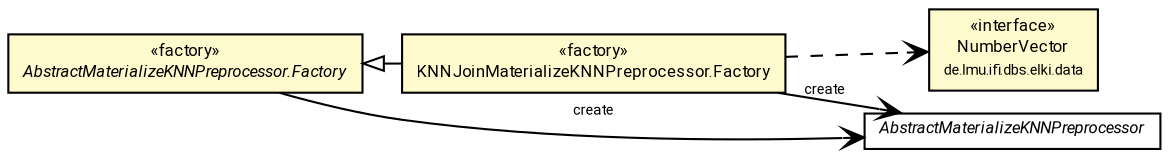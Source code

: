 #!/usr/local/bin/dot
#
# Class diagram 
# Generated by UMLGraph version R5_7_2-60-g0e99a6 (http://www.spinellis.gr/umlgraph/)
#

digraph G {
	graph [fontnames="svg"]
	edge [fontname="Roboto",fontsize=7,labelfontname="Roboto",labelfontsize=7,color="black"];
	node [fontname="Roboto",fontcolor="black",fontsize=8,shape=plaintext,margin=0,width=0,height=0];
	nodesep=0.15;
	ranksep=0.25;
	rankdir=LR;
	// de.lmu.ifi.dbs.elki.index.preprocessed.knn.KNNJoinMaterializeKNNPreprocessor.Factory<O extends de.lmu.ifi.dbs.elki.data.NumberVector>
	c5872750 [label=<<table title="de.lmu.ifi.dbs.elki.index.preprocessed.knn.KNNJoinMaterializeKNNPreprocessor.Factory" border="0" cellborder="1" cellspacing="0" cellpadding="2" bgcolor="lemonChiffon" href="KNNJoinMaterializeKNNPreprocessor.Factory.html" target="_parent">
		<tr><td><table border="0" cellspacing="0" cellpadding="1">
		<tr><td align="center" balign="center"> &#171;factory&#187; </td></tr>
		<tr><td align="center" balign="center"> <font face="Roboto">KNNJoinMaterializeKNNPreprocessor.Factory</font> </td></tr>
		</table></td></tr>
		</table>>, URL="KNNJoinMaterializeKNNPreprocessor.Factory.html"];
	// de.lmu.ifi.dbs.elki.data.NumberVector
	c5873903 [label=<<table title="de.lmu.ifi.dbs.elki.data.NumberVector" border="0" cellborder="1" cellspacing="0" cellpadding="2" bgcolor="LemonChiffon" href="../../../data/NumberVector.html" target="_parent">
		<tr><td><table border="0" cellspacing="0" cellpadding="1">
		<tr><td align="center" balign="center"> &#171;interface&#187; </td></tr>
		<tr><td align="center" balign="center"> <font face="Roboto">NumberVector</font> </td></tr>
		<tr><td align="center" balign="center"> <font face="Roboto" point-size="7.0">de.lmu.ifi.dbs.elki.data</font> </td></tr>
		</table></td></tr>
		</table>>, URL="../../../data/NumberVector.html"];
	// de.lmu.ifi.dbs.elki.index.preprocessed.knn.AbstractMaterializeKNNPreprocessor<O>
	c5875223 [label=<<table title="de.lmu.ifi.dbs.elki.index.preprocessed.knn.AbstractMaterializeKNNPreprocessor" border="0" cellborder="1" cellspacing="0" cellpadding="2" href="AbstractMaterializeKNNPreprocessor.html" target="_parent">
		<tr><td><table border="0" cellspacing="0" cellpadding="1">
		<tr><td align="center" balign="center"> <font face="Roboto"><i>AbstractMaterializeKNNPreprocessor</i></font> </td></tr>
		</table></td></tr>
		</table>>, URL="AbstractMaterializeKNNPreprocessor.html"];
	// de.lmu.ifi.dbs.elki.index.preprocessed.knn.AbstractMaterializeKNNPreprocessor.Factory<O>
	c5875224 [label=<<table title="de.lmu.ifi.dbs.elki.index.preprocessed.knn.AbstractMaterializeKNNPreprocessor.Factory" border="0" cellborder="1" cellspacing="0" cellpadding="2" bgcolor="LemonChiffon" href="AbstractMaterializeKNNPreprocessor.Factory.html" target="_parent">
		<tr><td><table border="0" cellspacing="0" cellpadding="1">
		<tr><td align="center" balign="center"> &#171;factory&#187; </td></tr>
		<tr><td align="center" balign="center"> <font face="Roboto"><i>AbstractMaterializeKNNPreprocessor.Factory</i></font> </td></tr>
		</table></td></tr>
		</table>>, URL="AbstractMaterializeKNNPreprocessor.Factory.html"];
	// de.lmu.ifi.dbs.elki.index.preprocessed.knn.KNNJoinMaterializeKNNPreprocessor.Factory<O extends de.lmu.ifi.dbs.elki.data.NumberVector> extends de.lmu.ifi.dbs.elki.index.preprocessed.knn.AbstractMaterializeKNNPreprocessor.Factory<O>
	c5875224 -> c5872750 [arrowtail=empty,dir=back,weight=10];
	// de.lmu.ifi.dbs.elki.index.preprocessed.knn.KNNJoinMaterializeKNNPreprocessor.Factory<O extends de.lmu.ifi.dbs.elki.data.NumberVector> navassoc de.lmu.ifi.dbs.elki.index.preprocessed.knn.AbstractMaterializeKNNPreprocessor<O>
	c5872750 -> c5875223 [arrowhead=open,weight=1,label="create"];
	// de.lmu.ifi.dbs.elki.index.preprocessed.knn.AbstractMaterializeKNNPreprocessor.Factory<O> navassoc de.lmu.ifi.dbs.elki.index.preprocessed.knn.AbstractMaterializeKNNPreprocessor<O>
	c5875224 -> c5875223 [arrowhead=open,weight=1,label="create"];
	// de.lmu.ifi.dbs.elki.index.preprocessed.knn.KNNJoinMaterializeKNNPreprocessor.Factory<O extends de.lmu.ifi.dbs.elki.data.NumberVector> depend de.lmu.ifi.dbs.elki.data.NumberVector
	c5872750 -> c5873903 [arrowhead=open,style=dashed,weight=0];
}

